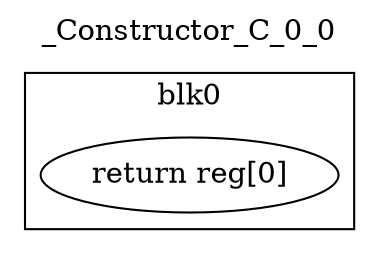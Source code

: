 digraph {
  rankdir=TB;
  b0_l0 [label="return reg[0]"]
  subgraph cluster_b0 {
    label = "blk0";
    b0_l0;
  }
  labelloc="t"
  label="_Constructor_C_0_0"
}